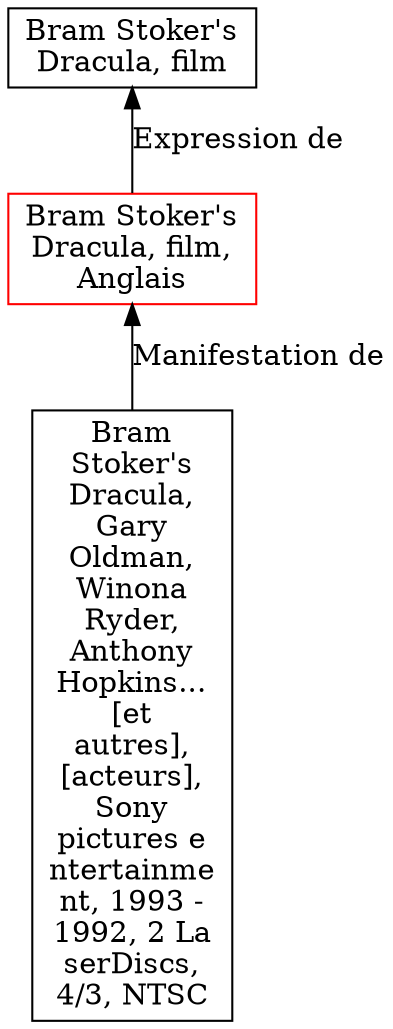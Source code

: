 // Notice UMLRM0079
digraph UMLRM0079 {
	node [align=left shape=rect]
	size="20,20"
	rankdir=BT
	UMLRM0079 [label="Bram Stoker's
Dracula, film,
Anglais" color=red]
	UMLRM0078 [label="Bram Stoker's
Dracula, film"]
	UMLRM0079 -> UMLRM0078 [label="Expression de"]
	UMLRM0080 [label="Bram
Stoker's
Dracula,
Gary
Oldman,
Winona
Ryder,
Anthony
Hopkins...
[et
autres],
[acteurs],
Sony
pictures e
ntertainme
nt, 1993 -
1992, 2 La
serDiscs,
4/3, NTSC"]
	UMLRM0080 -> UMLRM0079 [label="Manifestation de"]
}
